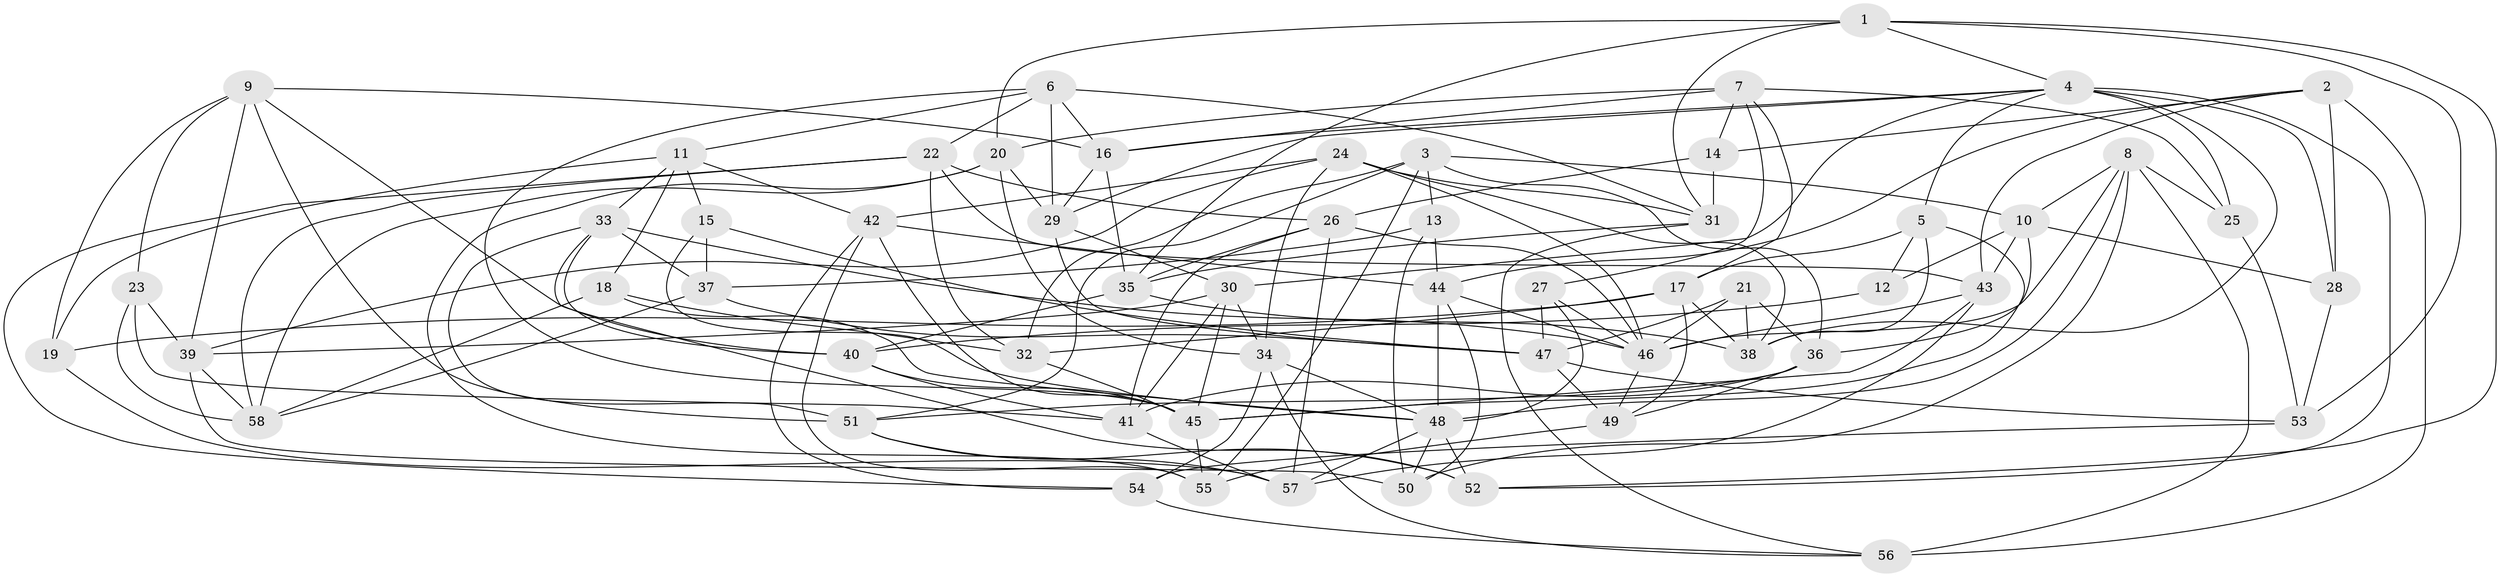 // original degree distribution, {4: 1.0}
// Generated by graph-tools (version 1.1) at 2025/26/03/09/25 03:26:55]
// undirected, 58 vertices, 163 edges
graph export_dot {
graph [start="1"]
  node [color=gray90,style=filled];
  1;
  2;
  3;
  4;
  5;
  6;
  7;
  8;
  9;
  10;
  11;
  12;
  13;
  14;
  15;
  16;
  17;
  18;
  19;
  20;
  21;
  22;
  23;
  24;
  25;
  26;
  27;
  28;
  29;
  30;
  31;
  32;
  33;
  34;
  35;
  36;
  37;
  38;
  39;
  40;
  41;
  42;
  43;
  44;
  45;
  46;
  47;
  48;
  49;
  50;
  51;
  52;
  53;
  54;
  55;
  56;
  57;
  58;
  1 -- 4 [weight=1.0];
  1 -- 20 [weight=1.0];
  1 -- 31 [weight=1.0];
  1 -- 35 [weight=1.0];
  1 -- 52 [weight=1.0];
  1 -- 53 [weight=1.0];
  2 -- 14 [weight=1.0];
  2 -- 28 [weight=1.0];
  2 -- 43 [weight=1.0];
  2 -- 44 [weight=1.0];
  2 -- 56 [weight=2.0];
  3 -- 10 [weight=1.0];
  3 -- 13 [weight=1.0];
  3 -- 32 [weight=1.0];
  3 -- 36 [weight=1.0];
  3 -- 51 [weight=1.0];
  3 -- 55 [weight=1.0];
  4 -- 5 [weight=1.0];
  4 -- 16 [weight=1.0];
  4 -- 25 [weight=1.0];
  4 -- 28 [weight=1.0];
  4 -- 29 [weight=1.0];
  4 -- 30 [weight=1.0];
  4 -- 38 [weight=1.0];
  4 -- 52 [weight=2.0];
  5 -- 12 [weight=2.0];
  5 -- 17 [weight=1.0];
  5 -- 38 [weight=1.0];
  5 -- 45 [weight=1.0];
  6 -- 11 [weight=1.0];
  6 -- 16 [weight=1.0];
  6 -- 22 [weight=1.0];
  6 -- 29 [weight=1.0];
  6 -- 31 [weight=1.0];
  6 -- 45 [weight=1.0];
  7 -- 14 [weight=1.0];
  7 -- 16 [weight=1.0];
  7 -- 17 [weight=1.0];
  7 -- 20 [weight=1.0];
  7 -- 25 [weight=1.0];
  7 -- 27 [weight=1.0];
  8 -- 10 [weight=1.0];
  8 -- 25 [weight=1.0];
  8 -- 46 [weight=1.0];
  8 -- 48 [weight=1.0];
  8 -- 50 [weight=1.0];
  8 -- 56 [weight=1.0];
  9 -- 16 [weight=1.0];
  9 -- 19 [weight=1.0];
  9 -- 23 [weight=1.0];
  9 -- 39 [weight=1.0];
  9 -- 40 [weight=1.0];
  9 -- 51 [weight=1.0];
  10 -- 12 [weight=1.0];
  10 -- 28 [weight=1.0];
  10 -- 36 [weight=1.0];
  10 -- 43 [weight=1.0];
  11 -- 15 [weight=1.0];
  11 -- 18 [weight=1.0];
  11 -- 19 [weight=1.0];
  11 -- 33 [weight=1.0];
  11 -- 42 [weight=1.0];
  12 -- 40 [weight=1.0];
  13 -- 37 [weight=1.0];
  13 -- 44 [weight=1.0];
  13 -- 50 [weight=1.0];
  14 -- 26 [weight=1.0];
  14 -- 31 [weight=1.0];
  15 -- 37 [weight=1.0];
  15 -- 47 [weight=1.0];
  15 -- 48 [weight=1.0];
  16 -- 29 [weight=1.0];
  16 -- 35 [weight=1.0];
  17 -- 19 [weight=1.0];
  17 -- 32 [weight=1.0];
  17 -- 38 [weight=1.0];
  17 -- 49 [weight=1.0];
  18 -- 32 [weight=1.0];
  18 -- 48 [weight=1.0];
  18 -- 58 [weight=1.0];
  19 -- 57 [weight=1.0];
  20 -- 29 [weight=1.0];
  20 -- 34 [weight=1.0];
  20 -- 55 [weight=1.0];
  20 -- 58 [weight=1.0];
  21 -- 36 [weight=1.0];
  21 -- 38 [weight=1.0];
  21 -- 46 [weight=1.0];
  21 -- 47 [weight=1.0];
  22 -- 26 [weight=1.0];
  22 -- 32 [weight=1.0];
  22 -- 43 [weight=1.0];
  22 -- 54 [weight=1.0];
  22 -- 58 [weight=1.0];
  23 -- 39 [weight=1.0];
  23 -- 41 [weight=1.0];
  23 -- 58 [weight=1.0];
  24 -- 31 [weight=1.0];
  24 -- 34 [weight=1.0];
  24 -- 38 [weight=1.0];
  24 -- 39 [weight=1.0];
  24 -- 42 [weight=1.0];
  24 -- 46 [weight=1.0];
  25 -- 53 [weight=1.0];
  26 -- 35 [weight=1.0];
  26 -- 41 [weight=1.0];
  26 -- 46 [weight=1.0];
  26 -- 57 [weight=1.0];
  27 -- 46 [weight=1.0];
  27 -- 47 [weight=1.0];
  27 -- 48 [weight=1.0];
  28 -- 53 [weight=1.0];
  29 -- 30 [weight=1.0];
  29 -- 47 [weight=1.0];
  30 -- 34 [weight=1.0];
  30 -- 39 [weight=1.0];
  30 -- 41 [weight=1.0];
  30 -- 45 [weight=1.0];
  31 -- 35 [weight=1.0];
  31 -- 56 [weight=1.0];
  32 -- 45 [weight=2.0];
  33 -- 37 [weight=1.0];
  33 -- 40 [weight=1.0];
  33 -- 46 [weight=1.0];
  33 -- 51 [weight=1.0];
  33 -- 52 [weight=1.0];
  34 -- 48 [weight=1.0];
  34 -- 54 [weight=1.0];
  34 -- 56 [weight=1.0];
  35 -- 38 [weight=1.0];
  35 -- 40 [weight=1.0];
  36 -- 41 [weight=1.0];
  36 -- 49 [weight=1.0];
  36 -- 51 [weight=1.0];
  37 -- 47 [weight=2.0];
  37 -- 58 [weight=1.0];
  39 -- 50 [weight=1.0];
  39 -- 58 [weight=1.0];
  40 -- 41 [weight=1.0];
  40 -- 45 [weight=1.0];
  41 -- 57 [weight=1.0];
  42 -- 44 [weight=1.0];
  42 -- 45 [weight=1.0];
  42 -- 54 [weight=1.0];
  42 -- 55 [weight=1.0];
  43 -- 45 [weight=1.0];
  43 -- 46 [weight=1.0];
  43 -- 57 [weight=1.0];
  44 -- 46 [weight=1.0];
  44 -- 48 [weight=1.0];
  44 -- 50 [weight=1.0];
  45 -- 55 [weight=2.0];
  46 -- 49 [weight=2.0];
  47 -- 49 [weight=3.0];
  47 -- 53 [weight=1.0];
  48 -- 50 [weight=2.0];
  48 -- 52 [weight=1.0];
  48 -- 57 [weight=1.0];
  49 -- 55 [weight=1.0];
  51 -- 52 [weight=1.0];
  51 -- 57 [weight=1.0];
  53 -- 54 [weight=2.0];
  54 -- 56 [weight=1.0];
}
